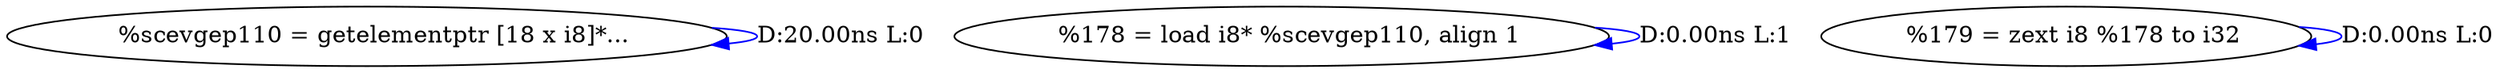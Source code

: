digraph {
Node0x36d2320[label="  %scevgep110 = getelementptr [18 x i8]*..."];
Node0x36d2320 -> Node0x36d2320[label="D:20.00ns L:0",color=blue];
Node0x36d2400[label="  %178 = load i8* %scevgep110, align 1"];
Node0x36d2400 -> Node0x36d2400[label="D:0.00ns L:1",color=blue];
Node0x36d24e0[label="  %179 = zext i8 %178 to i32"];
Node0x36d24e0 -> Node0x36d24e0[label="D:0.00ns L:0",color=blue];
}
